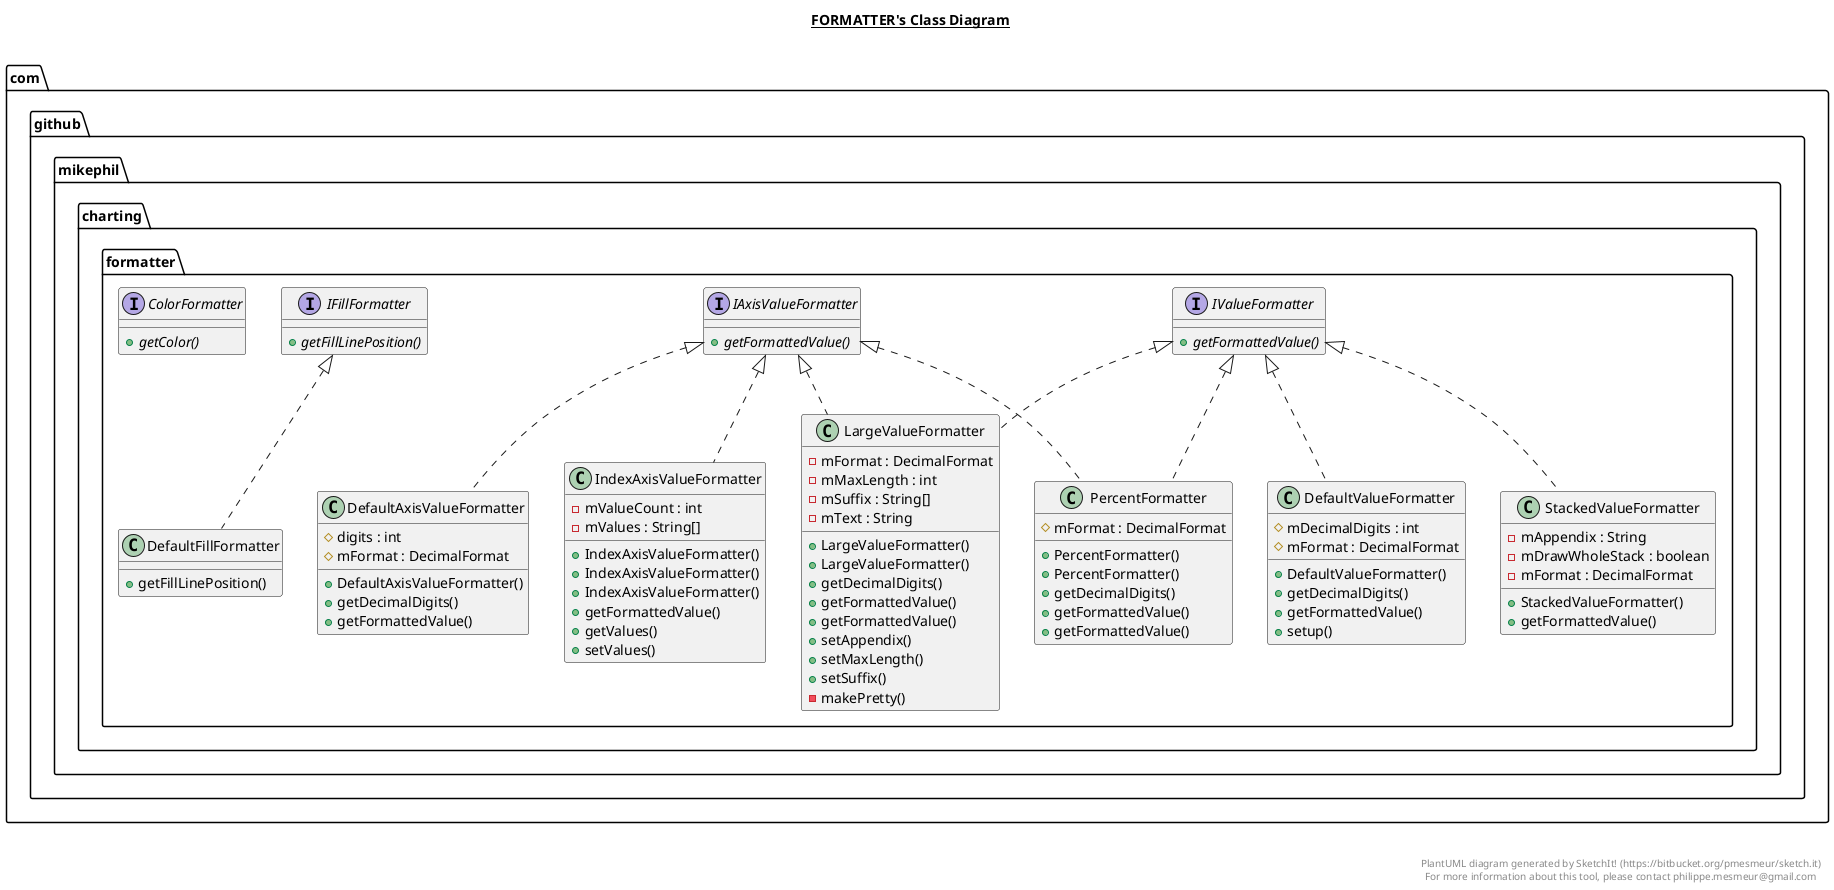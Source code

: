 @startuml

title __FORMATTER's Class Diagram__\n

  namespace com.github.mikephil.charting.formatter {
    interface com.github.mikephil.charting.formatter.ColorFormatter {
        {abstract} + getColor()
    }
  }
  

  namespace com.github.mikephil.charting.formatter {
    class com.github.mikephil.charting.formatter.DefaultAxisValueFormatter {
        # digits : int
        # mFormat : DecimalFormat
        + DefaultAxisValueFormatter()
        + getDecimalDigits()
        + getFormattedValue()
    }
  }
  

  namespace com.github.mikephil.charting.formatter {
    class com.github.mikephil.charting.formatter.DefaultFillFormatter {
        + getFillLinePosition()
    }
  }
  

  namespace com.github.mikephil.charting.formatter {
    class com.github.mikephil.charting.formatter.DefaultValueFormatter {
        # mDecimalDigits : int
        # mFormat : DecimalFormat
        + DefaultValueFormatter()
        + getDecimalDigits()
        + getFormattedValue()
        + setup()
    }
  }
  

  namespace com.github.mikephil.charting.formatter {
    interface com.github.mikephil.charting.formatter.IAxisValueFormatter {
        {abstract} + getFormattedValue()
    }
  }
  

  namespace com.github.mikephil.charting.formatter {
    interface com.github.mikephil.charting.formatter.IFillFormatter {
        {abstract} + getFillLinePosition()
    }
  }
  

  namespace com.github.mikephil.charting.formatter {
    interface com.github.mikephil.charting.formatter.IValueFormatter {
        {abstract} + getFormattedValue()
    }
  }
  

  namespace com.github.mikephil.charting.formatter {
    class com.github.mikephil.charting.formatter.IndexAxisValueFormatter {
        - mValueCount : int
        - mValues : String[]
        + IndexAxisValueFormatter()
        + IndexAxisValueFormatter()
        + IndexAxisValueFormatter()
        + getFormattedValue()
        + getValues()
        + setValues()
    }
  }
  

  namespace com.github.mikephil.charting.formatter {
    class com.github.mikephil.charting.formatter.LargeValueFormatter {
        - mFormat : DecimalFormat
        - mMaxLength : int
        - mSuffix : String[]
        - mText : String
        + LargeValueFormatter()
        + LargeValueFormatter()
        + getDecimalDigits()
        + getFormattedValue()
        + getFormattedValue()
        + setAppendix()
        + setMaxLength()
        + setSuffix()
        - makePretty()
    }
  }
  

  namespace com.github.mikephil.charting.formatter {
    class com.github.mikephil.charting.formatter.PercentFormatter {
        # mFormat : DecimalFormat
        + PercentFormatter()
        + PercentFormatter()
        + getDecimalDigits()
        + getFormattedValue()
        + getFormattedValue()
    }
  }
  

  namespace com.github.mikephil.charting.formatter {
    class com.github.mikephil.charting.formatter.StackedValueFormatter {
        - mAppendix : String
        - mDrawWholeStack : boolean
        - mFormat : DecimalFormat
        + StackedValueFormatter()
        + getFormattedValue()
    }
  }
  

  com.github.mikephil.charting.formatter.DefaultAxisValueFormatter .up.|> com.github.mikephil.charting.formatter.IAxisValueFormatter
  com.github.mikephil.charting.formatter.DefaultFillFormatter .up.|> com.github.mikephil.charting.formatter.IFillFormatter
  com.github.mikephil.charting.formatter.DefaultValueFormatter .up.|> com.github.mikephil.charting.formatter.IValueFormatter
  com.github.mikephil.charting.formatter.IndexAxisValueFormatter .up.|> com.github.mikephil.charting.formatter.IAxisValueFormatter
  com.github.mikephil.charting.formatter.LargeValueFormatter .up.|> com.github.mikephil.charting.formatter.IAxisValueFormatter
  com.github.mikephil.charting.formatter.LargeValueFormatter .up.|> com.github.mikephil.charting.formatter.IValueFormatter
  com.github.mikephil.charting.formatter.PercentFormatter .up.|> com.github.mikephil.charting.formatter.IAxisValueFormatter
  com.github.mikephil.charting.formatter.PercentFormatter .up.|> com.github.mikephil.charting.formatter.IValueFormatter
  com.github.mikephil.charting.formatter.StackedValueFormatter .up.|> com.github.mikephil.charting.formatter.IValueFormatter


right footer


PlantUML diagram generated by SketchIt! (https://bitbucket.org/pmesmeur/sketch.it)
For more information about this tool, please contact philippe.mesmeur@gmail.com
endfooter

@enduml
